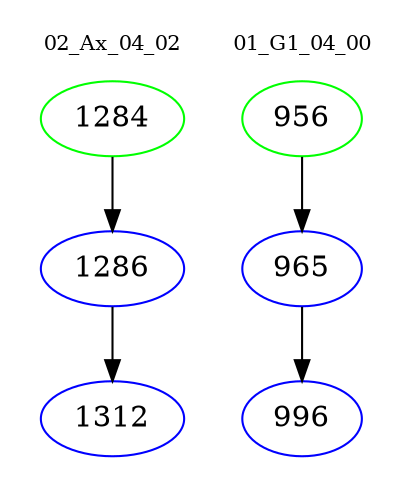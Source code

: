 digraph{
subgraph cluster_0 {
color = white
label = "02_Ax_04_02";
fontsize=10;
T0_1284 [label="1284", color="green"]
T0_1284 -> T0_1286 [color="black"]
T0_1286 [label="1286", color="blue"]
T0_1286 -> T0_1312 [color="black"]
T0_1312 [label="1312", color="blue"]
}
subgraph cluster_1 {
color = white
label = "01_G1_04_00";
fontsize=10;
T1_956 [label="956", color="green"]
T1_956 -> T1_965 [color="black"]
T1_965 [label="965", color="blue"]
T1_965 -> T1_996 [color="black"]
T1_996 [label="996", color="blue"]
}
}
